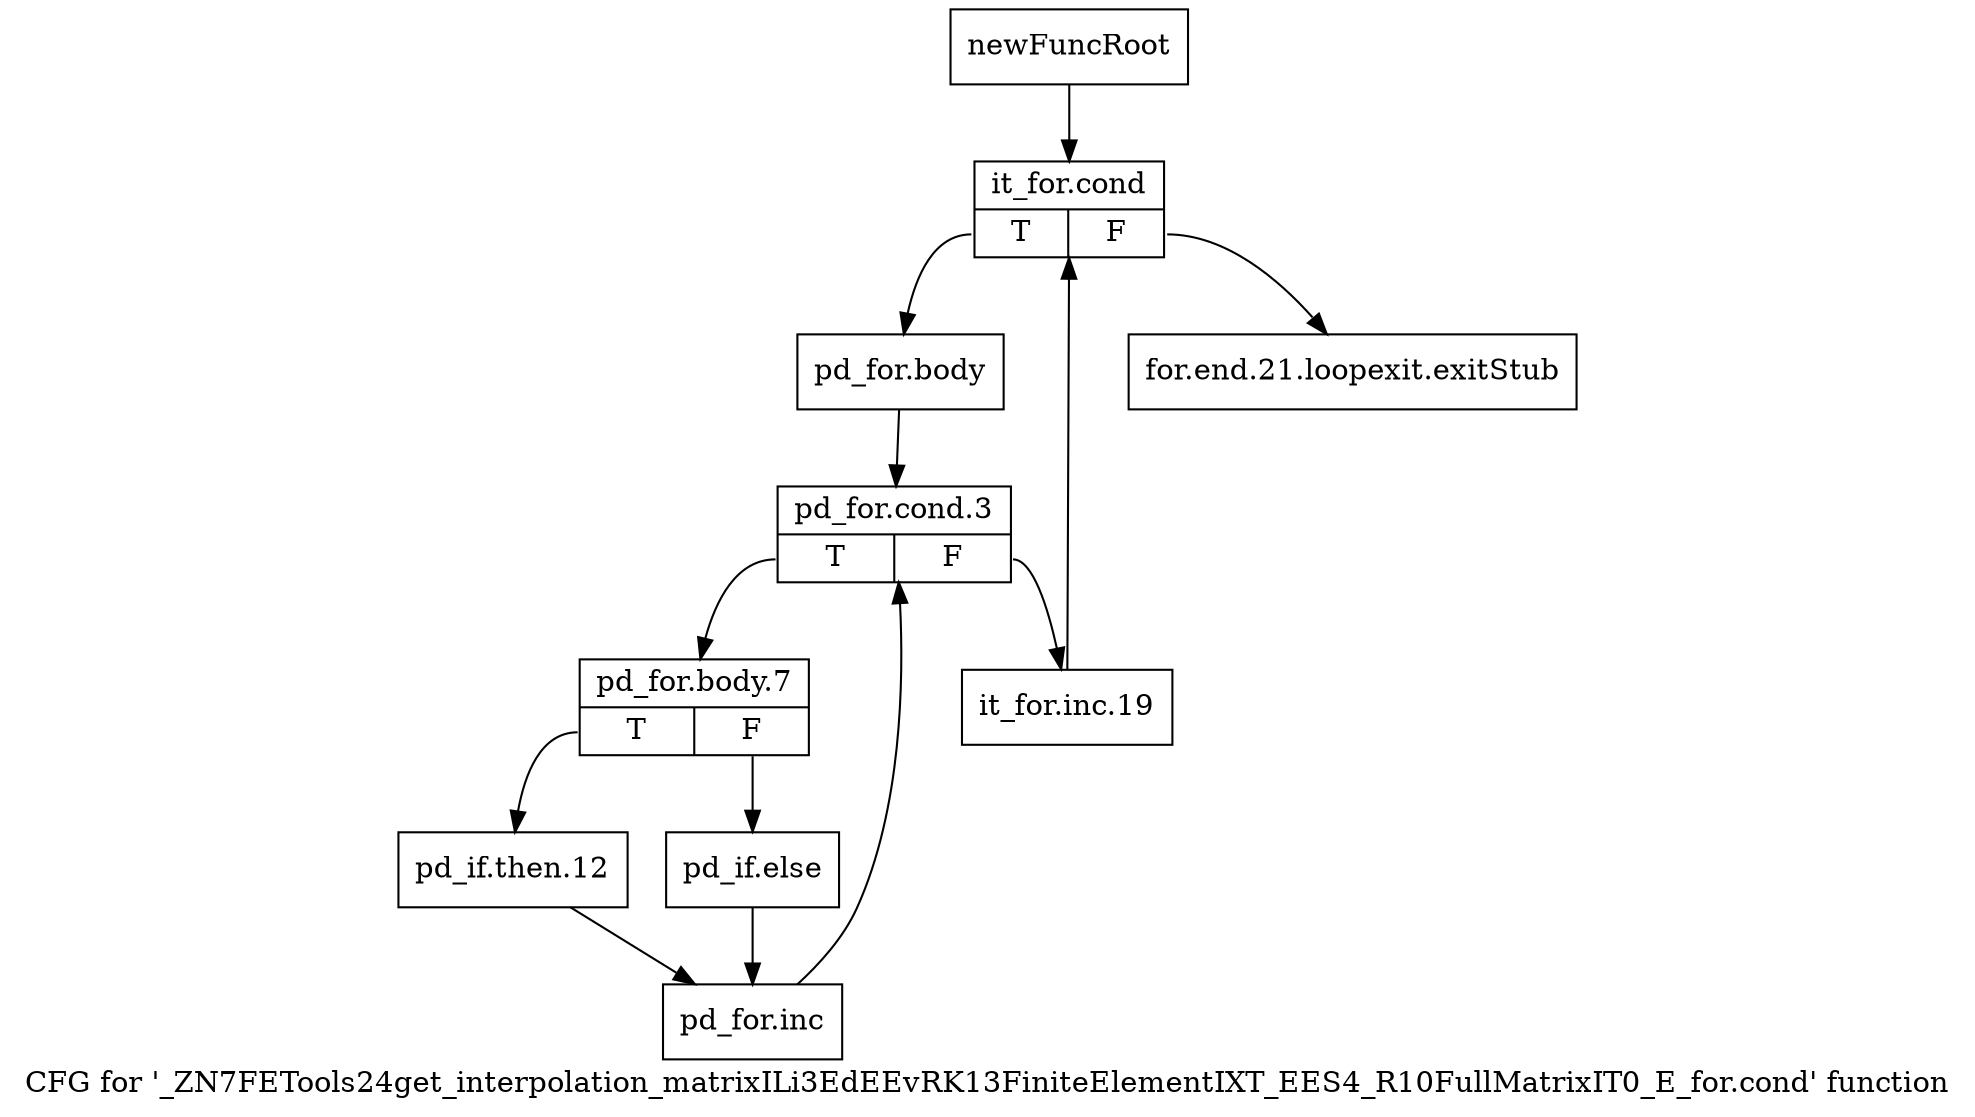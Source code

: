 digraph "CFG for '_ZN7FETools24get_interpolation_matrixILi3EdEEvRK13FiniteElementIXT_EES4_R10FullMatrixIT0_E_for.cond' function" {
	label="CFG for '_ZN7FETools24get_interpolation_matrixILi3EdEEvRK13FiniteElementIXT_EES4_R10FullMatrixIT0_E_for.cond' function";

	Node0x920b3c0 [shape=record,label="{newFuncRoot}"];
	Node0x920b3c0 -> Node0x920b460;
	Node0x920b410 [shape=record,label="{for.end.21.loopexit.exitStub}"];
	Node0x920b460 [shape=record,label="{it_for.cond|{<s0>T|<s1>F}}"];
	Node0x920b460:s0 -> Node0x920b4b0;
	Node0x920b460:s1 -> Node0x920b410;
	Node0x920b4b0 [shape=record,label="{pd_for.body}"];
	Node0x920b4b0 -> Node0x920b500;
	Node0x920b500 [shape=record,label="{pd_for.cond.3|{<s0>T|<s1>F}}"];
	Node0x920b500:s0 -> Node0x920b5a0;
	Node0x920b500:s1 -> Node0x920b550;
	Node0x920b550 [shape=record,label="{it_for.inc.19}"];
	Node0x920b550 -> Node0x920b460;
	Node0x920b5a0 [shape=record,label="{pd_for.body.7|{<s0>T|<s1>F}}"];
	Node0x920b5a0:s0 -> Node0x920b7a0;
	Node0x920b5a0:s1 -> Node0x920b750;
	Node0x920b750 [shape=record,label="{pd_if.else}"];
	Node0x920b750 -> Node0x920b7f0;
	Node0x920b7a0 [shape=record,label="{pd_if.then.12}"];
	Node0x920b7a0 -> Node0x920b7f0;
	Node0x920b7f0 [shape=record,label="{pd_for.inc}"];
	Node0x920b7f0 -> Node0x920b500;
}
